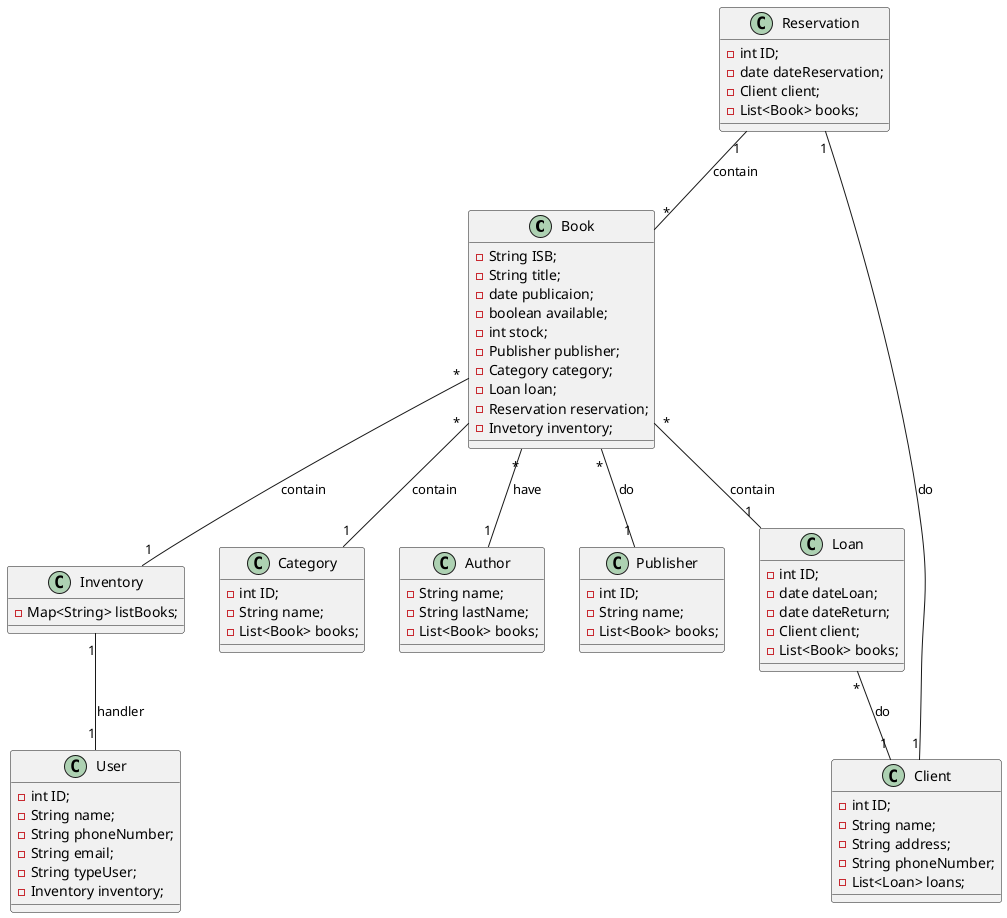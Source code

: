@startuml ""


class Book {
    - String ISB;
    - String title;
    - date publicaion;
    - boolean available;
    - int stock;
    - Publisher publisher;
    - Category category;
    - Loan loan;
    - Reservation reservation;
    - Invetory inventory;
}


class User {
    - int ID;
    - String name;
    - String phoneNumber;
    - String email;
    - String typeUser;
    - Inventory inventory;
}

class Inventory {
    - Map<String> listBooks; 
}


class Category {
    - int ID;
    - String name;
    - List<Book> books;
}

class Author {
    - String name;
    - String lastName;
    - List<Book> books; 
}


class Publisher {
    - int ID;
    - String name;
    - List<Book> books;
}


class Client {
    - int ID;
    - String name;
    - String address;
    - String phoneNumber;
    - List<Loan> loans;

}

class Loan {
    - int ID;
    - date dateLoan;
    - date dateReturn;
    - Client client;
    - List<Book> books;

}

class Reservation {
    - int ID;
    - date dateReservation;
    - Client client;
    - List<Book> books;
}



' relatioships

Book "*" -- "1" Author: have
Book "*" -- "1" Publisher: do
Book "*" -- "1" Category: contain
Book "*" -- "1" Loan: contain
Book "*" -- "1" Inventory: contain
Loan "*" -- "1" Client: do
Reservation "1" -- "1" Client: do
Reservation "1" -- "*" Book: contain
Inventory "1" -- "1" User: handler



@enduml